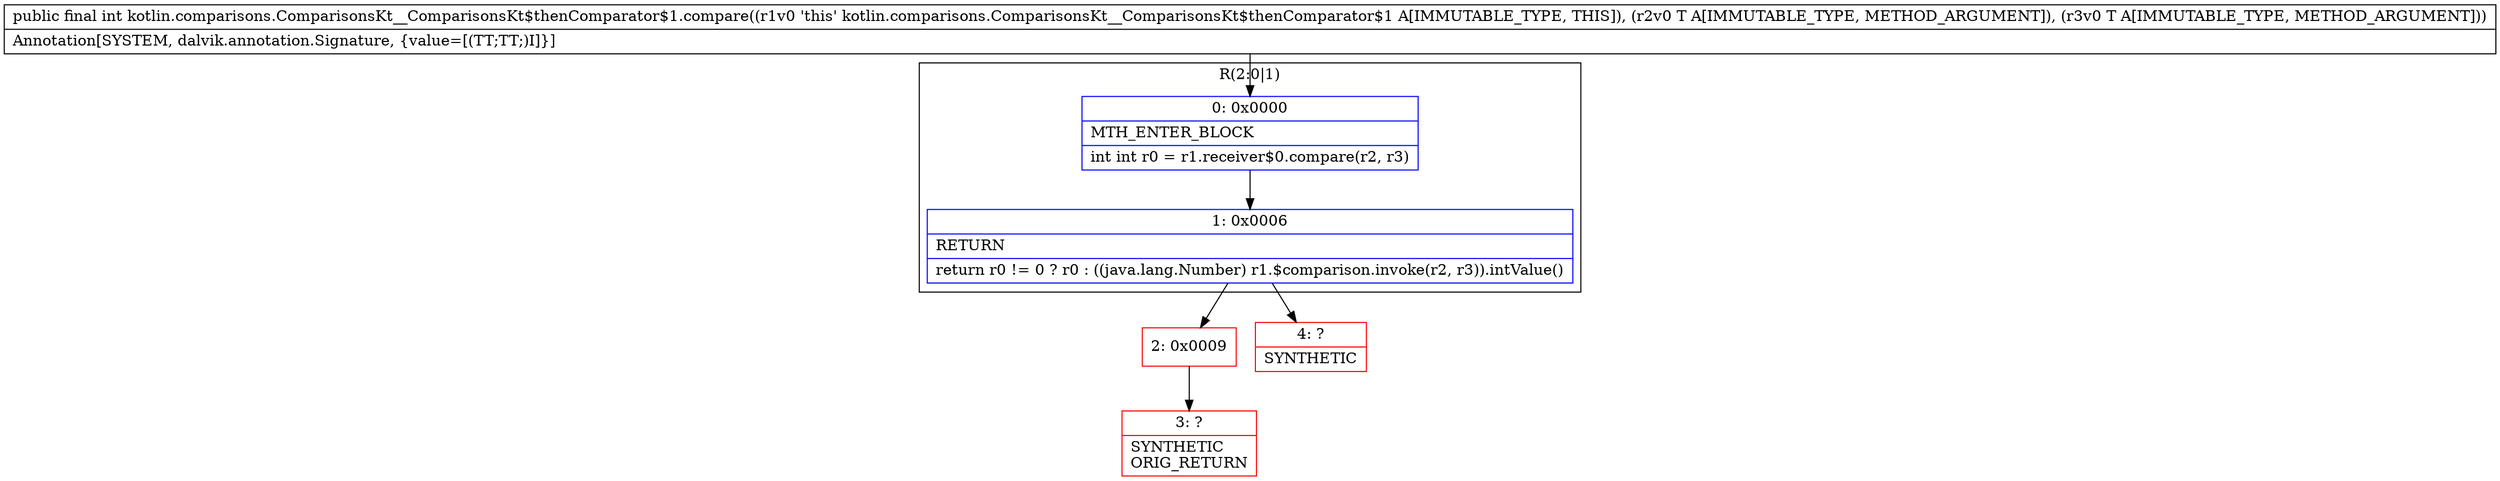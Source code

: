 digraph "CFG forkotlin.comparisons.ComparisonsKt__ComparisonsKt$thenComparator$1.compare(Ljava\/lang\/Object;Ljava\/lang\/Object;)I" {
subgraph cluster_Region_28374498 {
label = "R(2:0|1)";
node [shape=record,color=blue];
Node_0 [shape=record,label="{0\:\ 0x0000|MTH_ENTER_BLOCK\l|int int r0 = r1.receiver$0.compare(r2, r3)\l}"];
Node_1 [shape=record,label="{1\:\ 0x0006|RETURN\l|return r0 != 0 ? r0 : ((java.lang.Number) r1.$comparison.invoke(r2, r3)).intValue()\l}"];
}
Node_2 [shape=record,color=red,label="{2\:\ 0x0009}"];
Node_3 [shape=record,color=red,label="{3\:\ ?|SYNTHETIC\lORIG_RETURN\l}"];
Node_4 [shape=record,color=red,label="{4\:\ ?|SYNTHETIC\l}"];
MethodNode[shape=record,label="{public final int kotlin.comparisons.ComparisonsKt__ComparisonsKt$thenComparator$1.compare((r1v0 'this' kotlin.comparisons.ComparisonsKt__ComparisonsKt$thenComparator$1 A[IMMUTABLE_TYPE, THIS]), (r2v0 T A[IMMUTABLE_TYPE, METHOD_ARGUMENT]), (r3v0 T A[IMMUTABLE_TYPE, METHOD_ARGUMENT]))  | Annotation[SYSTEM, dalvik.annotation.Signature, \{value=[(TT;TT;)I]\}]\l}"];
MethodNode -> Node_0;
Node_0 -> Node_1;
Node_1 -> Node_2;
Node_1 -> Node_4;
Node_2 -> Node_3;
}


